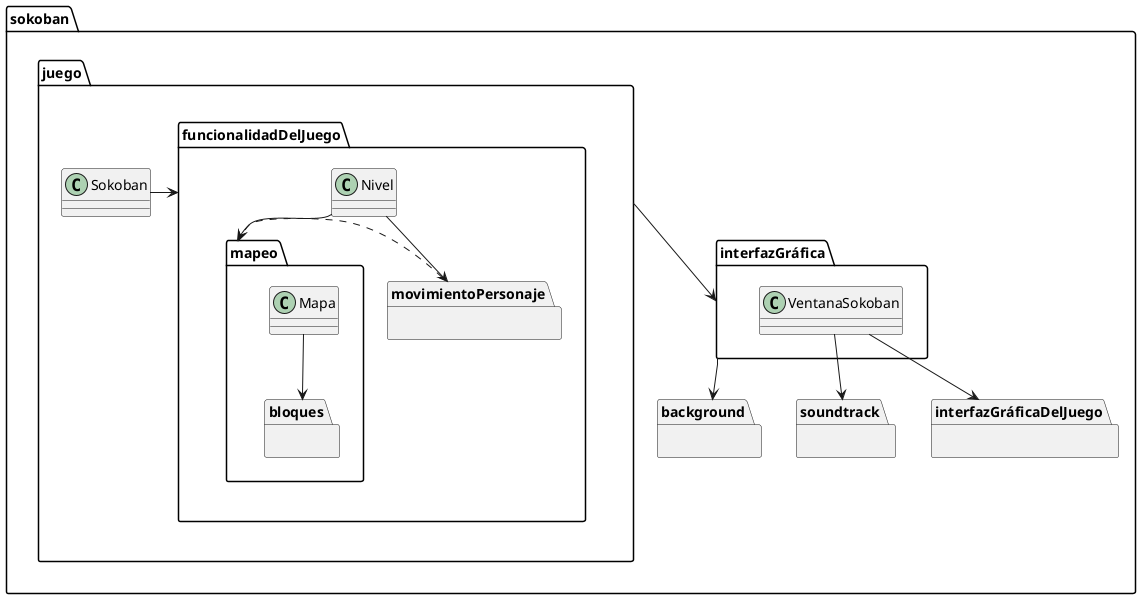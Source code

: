 @startuml
'https://plantuml.com/class-diagram
package sokoban {
    package juego {
        class Sokoban

        package funcionalidadDelJuego {
            class Nivel

            package mapeo {
                class Mapa

                package bloques {

                }
            }

            package movimientoPersonaje {

            }
        }
    }

    package soundtrack {

    }

    package background {

    }

    package interfazGráfica {
        class VentanaSokoban
    }

    package interfazGráficaDelJuego {

    }
}

interfazGráfica --> background
VentanaSokoban --> soundtrack
juego --> interfazGráfica
VentanaSokoban --> interfazGráficaDelJuego
Sokoban -left-> funcionalidadDelJuego
Nivel --> movimientoPersonaje
Nivel --> mapeo
movimientoPersonaje .left.> mapeo
Mapa --> bloques
@enduml